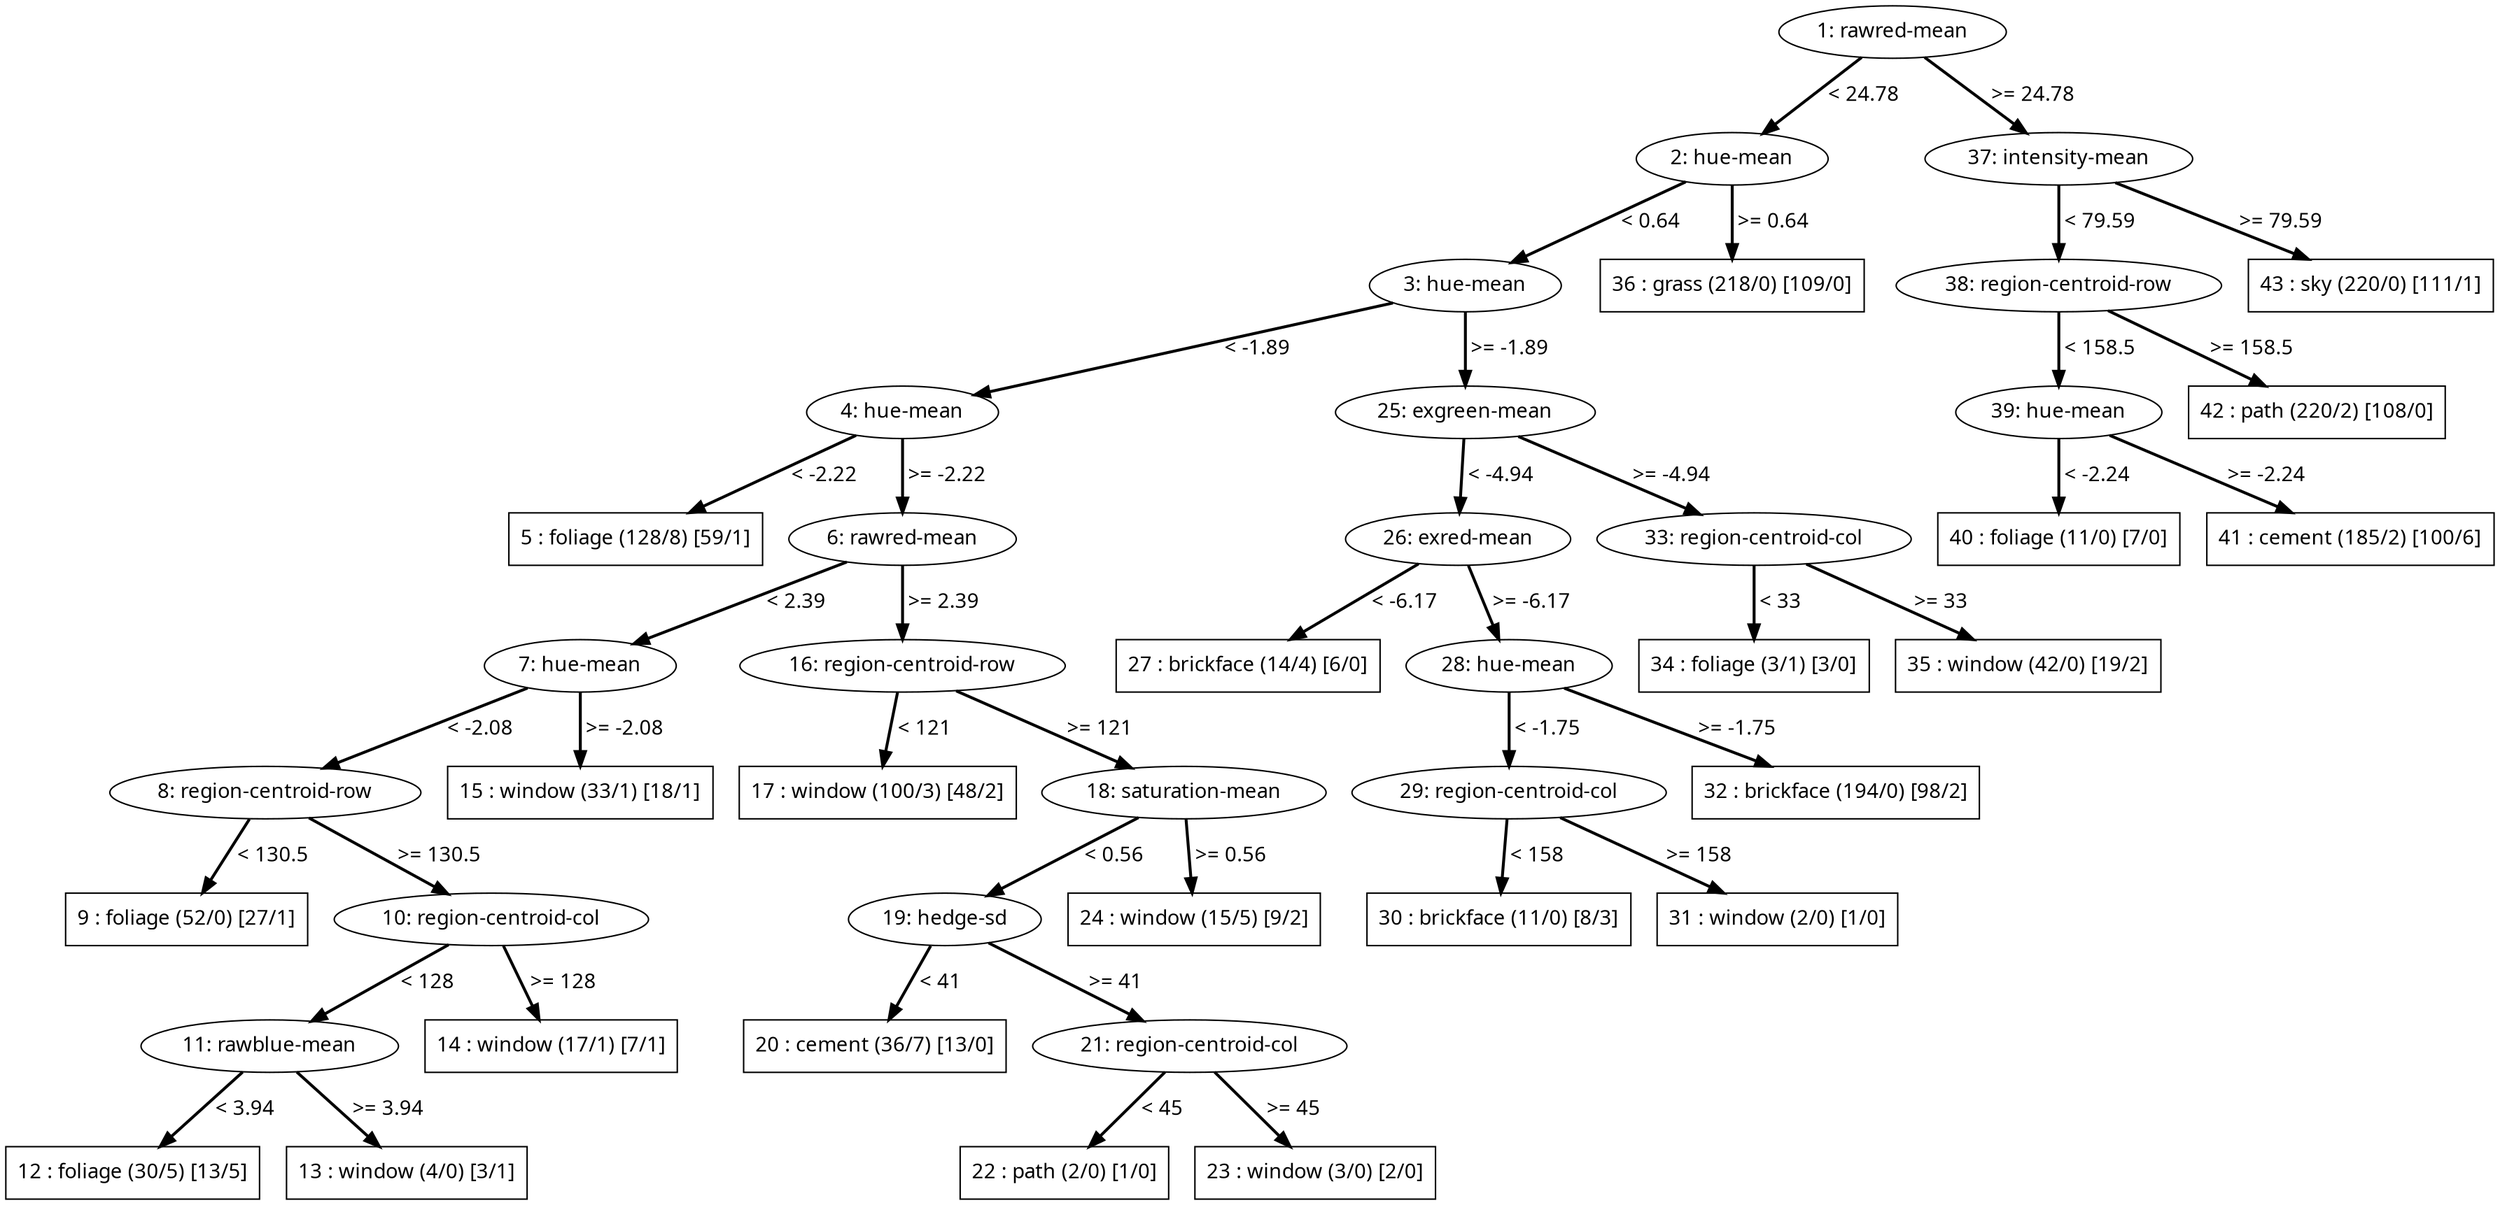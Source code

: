 digraph Tree {
 graph [fontname = "ubuntu"];
 node [fontname = "ubuntu"];
 edge [fontname = "ubuntu"];
edge [style=bold]
N7506e922 [label="1: rawred-mean"]
N7506e922->N4ee285c6 [label=" < 24.78"]
N4ee285c6 [label="2: hue-mean"]
N4ee285c6->N593634ad [label=" < 0.64"]
N593634ad [label="3: hue-mean"]
N593634ad->N20fa23c1 [label=" < -1.89"]
N20fa23c1 [label="4: hue-mean"]
N20fa23c1->N3581c5f3 [label=" < -2.22"]
N3581c5f3 [label="5 : foliage (128/8) [59/1]"shape=box]
N20fa23c1->N6aa8ceb6 [label=" >= -2.22"]
N6aa8ceb6 [label="6: rawred-mean"]
N6aa8ceb6->N2530c12 [label=" < 2.39"]
N2530c12 [label="7: hue-mean"]
N2530c12->N73c6c3b2 [label=" < -2.08"]
N73c6c3b2 [label="8: region-centroid-row"]
N73c6c3b2->N48533e64 [label=" < 130.5"]
N48533e64 [label="9 : foliage (52/0) [27/1]"shape=box]
N73c6c3b2->N64a294a6 [label=" >= 130.5"]
N64a294a6 [label="10: region-centroid-col"]
N64a294a6->N7e0b37bc [label=" < 128"]
N7e0b37bc [label="11: rawblue-mean"]
N7e0b37bc->N3b95a09c [label=" < 3.94"]
N3b95a09c [label="12 : foliage (30/5) [13/5]"shape=box]
N7e0b37bc->N6ae40994 [label=" >= 3.94"]
N6ae40994 [label="13 : window (4/0) [3/1]"shape=box]
N64a294a6->N1a93a7ca [label=" >= 128"]
N1a93a7ca [label="14 : window (17/1) [7/1]"shape=box]
N2530c12->N3d82c5f3 [label=" >= -2.08"]
N3d82c5f3 [label="15 : window (33/1) [18/1]"shape=box]
N6aa8ceb6->N2b05039f [label=" >= 2.39"]
N2b05039f [label="16: region-centroid-row"]
N2b05039f->N61e717c2 [label=" < 121"]
N61e717c2 [label="17 : window (100/3) [48/2]"shape=box]
N2b05039f->N66cd51c3 [label=" >= 121"]
N66cd51c3 [label="18: saturation-mean"]
N66cd51c3->N4dcbadb4 [label=" < 0.56"]
N4dcbadb4 [label="19: hedge-sd"]
N4dcbadb4->N4e515669 [label=" < 41"]
N4e515669 [label="20 : cement (36/7) [13/0]"shape=box]
N4dcbadb4->N17d10166 [label=" >= 41"]
N17d10166 [label="21: region-centroid-col"]
N17d10166->N1b9e1916 [label=" < 45"]
N1b9e1916 [label="22 : path (2/0) [1/0]"shape=box]
N17d10166->Nba8a1dc [label=" >= 45"]
Nba8a1dc [label="23 : window (3/0) [2/0]"shape=box]
N66cd51c3->N4f8e5cde [label=" >= 0.56"]
N4f8e5cde [label="24 : window (15/5) [9/2]"shape=box]
N593634ad->N504bae78 [label=" >= -1.89"]
N504bae78 [label="25: exgreen-mean"]
N504bae78->N3b764bce [label=" < -4.94"]
N3b764bce [label="26: exred-mean"]
N3b764bce->N759ebb3d [label=" < -6.17"]
N759ebb3d [label="27 : brickface (14/4) [6/0]"shape=box]
N3b764bce->N484b61fc [label=" >= -6.17"]
N484b61fc [label="28: hue-mean"]
N484b61fc->N45fe3ee3 [label=" < -1.75"]
N45fe3ee3 [label="29: region-centroid-col"]
N45fe3ee3->N4cdf35a9 [label=" < 158"]
N4cdf35a9 [label="30 : brickface (11/0) [8/3]"shape=box]
N45fe3ee3->N4c98385c [label=" >= 158"]
N4c98385c [label="31 : window (2/0) [1/0]"shape=box]
N484b61fc->N5fcfe4b2 [label=" >= -1.75"]
N5fcfe4b2 [label="32 : brickface (194/0) [98/2]"shape=box]
N504bae78->N6bf2d08e [label=" >= -4.94"]
N6bf2d08e [label="33: region-centroid-col"]
N6bf2d08e->N5eb5c224 [label=" < 33"]
N5eb5c224 [label="34 : foliage (3/1) [3/0]"shape=box]
N6bf2d08e->N53e25b76 [label=" >= 33"]
N53e25b76 [label="35 : window (42/0) [19/2]"shape=box]
N4ee285c6->N73a8dfcc [label=" >= 0.64"]
N73a8dfcc [label="36 : grass (218/0) [109/0]"shape=box]
N7506e922->Nea30797 [label=" >= 24.78"]
Nea30797 [label="37: intensity-mean"]
Nea30797->N7e774085 [label=" < 79.59"]
N7e774085 [label="38: region-centroid-row"]
N7e774085->N3f8f9dd6 [label=" < 158.5"]
N3f8f9dd6 [label="39: hue-mean"]
N3f8f9dd6->Naec6354 [label=" < -2.24"]
Naec6354 [label="40 : foliage (11/0) [7/0]"shape=box]
N3f8f9dd6->N1c655221 [label=" >= -2.24"]
N1c655221 [label="41 : cement (185/2) [100/6]"shape=box]
N7e774085->N58d25a40 [label=" >= 158.5"]
N58d25a40 [label="42 : path (220/2) [108/0]"shape=box]
Nea30797->N1b701da1 [label=" >= 79.59"]
N1b701da1 [label="43 : sky (220/0) [111/1]"shape=box]

}

